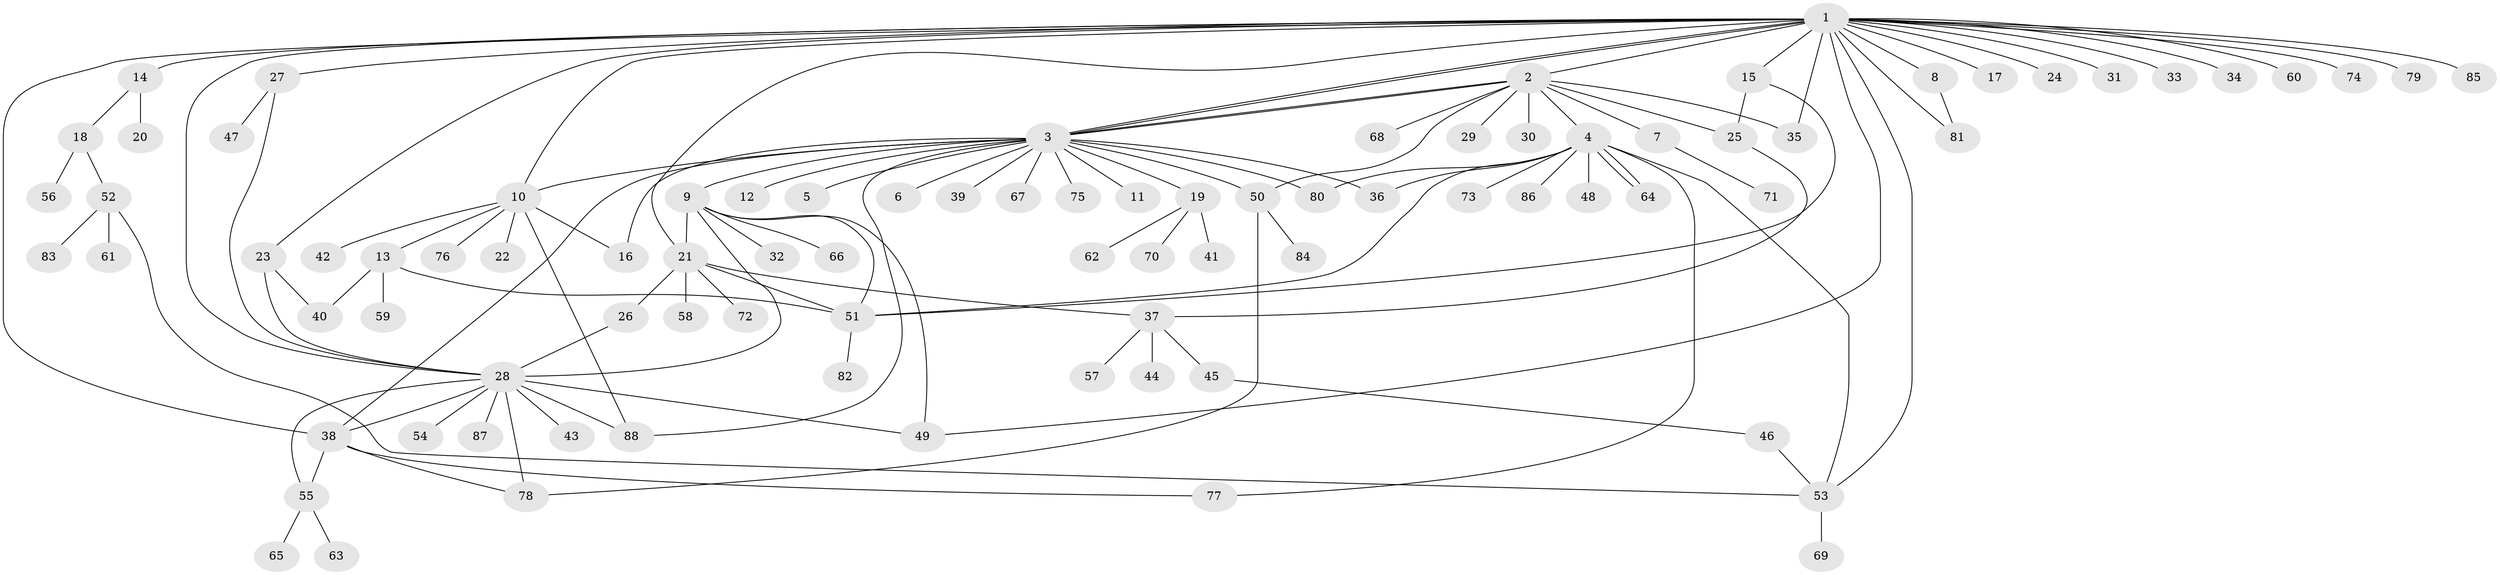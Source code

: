 // Generated by graph-tools (version 1.1) at 2025/14/03/09/25 04:14:25]
// undirected, 88 vertices, 123 edges
graph export_dot {
graph [start="1"]
  node [color=gray90,style=filled];
  1;
  2;
  3;
  4;
  5;
  6;
  7;
  8;
  9;
  10;
  11;
  12;
  13;
  14;
  15;
  16;
  17;
  18;
  19;
  20;
  21;
  22;
  23;
  24;
  25;
  26;
  27;
  28;
  29;
  30;
  31;
  32;
  33;
  34;
  35;
  36;
  37;
  38;
  39;
  40;
  41;
  42;
  43;
  44;
  45;
  46;
  47;
  48;
  49;
  50;
  51;
  52;
  53;
  54;
  55;
  56;
  57;
  58;
  59;
  60;
  61;
  62;
  63;
  64;
  65;
  66;
  67;
  68;
  69;
  70;
  71;
  72;
  73;
  74;
  75;
  76;
  77;
  78;
  79;
  80;
  81;
  82;
  83;
  84;
  85;
  86;
  87;
  88;
  1 -- 2;
  1 -- 3;
  1 -- 3;
  1 -- 8;
  1 -- 10;
  1 -- 14;
  1 -- 15;
  1 -- 17;
  1 -- 21;
  1 -- 23;
  1 -- 24;
  1 -- 27;
  1 -- 28;
  1 -- 31;
  1 -- 33;
  1 -- 34;
  1 -- 35;
  1 -- 38;
  1 -- 49;
  1 -- 53;
  1 -- 60;
  1 -- 74;
  1 -- 79;
  1 -- 81;
  1 -- 85;
  2 -- 3;
  2 -- 3;
  2 -- 4;
  2 -- 7;
  2 -- 25;
  2 -- 29;
  2 -- 30;
  2 -- 35;
  2 -- 50;
  2 -- 68;
  3 -- 5;
  3 -- 6;
  3 -- 9;
  3 -- 10;
  3 -- 11;
  3 -- 12;
  3 -- 16;
  3 -- 19;
  3 -- 36;
  3 -- 38;
  3 -- 39;
  3 -- 50;
  3 -- 67;
  3 -- 75;
  3 -- 80;
  3 -- 88;
  4 -- 36;
  4 -- 48;
  4 -- 51;
  4 -- 53;
  4 -- 64;
  4 -- 64;
  4 -- 73;
  4 -- 77;
  4 -- 80;
  4 -- 86;
  7 -- 71;
  8 -- 81;
  9 -- 21;
  9 -- 28;
  9 -- 32;
  9 -- 49;
  9 -- 51;
  9 -- 66;
  10 -- 13;
  10 -- 16;
  10 -- 22;
  10 -- 42;
  10 -- 76;
  10 -- 88;
  13 -- 40;
  13 -- 51;
  13 -- 59;
  14 -- 18;
  14 -- 20;
  15 -- 25;
  15 -- 51;
  18 -- 52;
  18 -- 56;
  19 -- 41;
  19 -- 62;
  19 -- 70;
  21 -- 26;
  21 -- 37;
  21 -- 51;
  21 -- 58;
  21 -- 72;
  23 -- 28;
  23 -- 40;
  25 -- 37;
  26 -- 28;
  27 -- 28;
  27 -- 47;
  28 -- 38;
  28 -- 43;
  28 -- 49;
  28 -- 54;
  28 -- 55;
  28 -- 78;
  28 -- 87;
  28 -- 88;
  37 -- 44;
  37 -- 45;
  37 -- 57;
  38 -- 55;
  38 -- 77;
  38 -- 78;
  45 -- 46;
  46 -- 53;
  50 -- 78;
  50 -- 84;
  51 -- 82;
  52 -- 53;
  52 -- 61;
  52 -- 83;
  53 -- 69;
  55 -- 63;
  55 -- 65;
}

